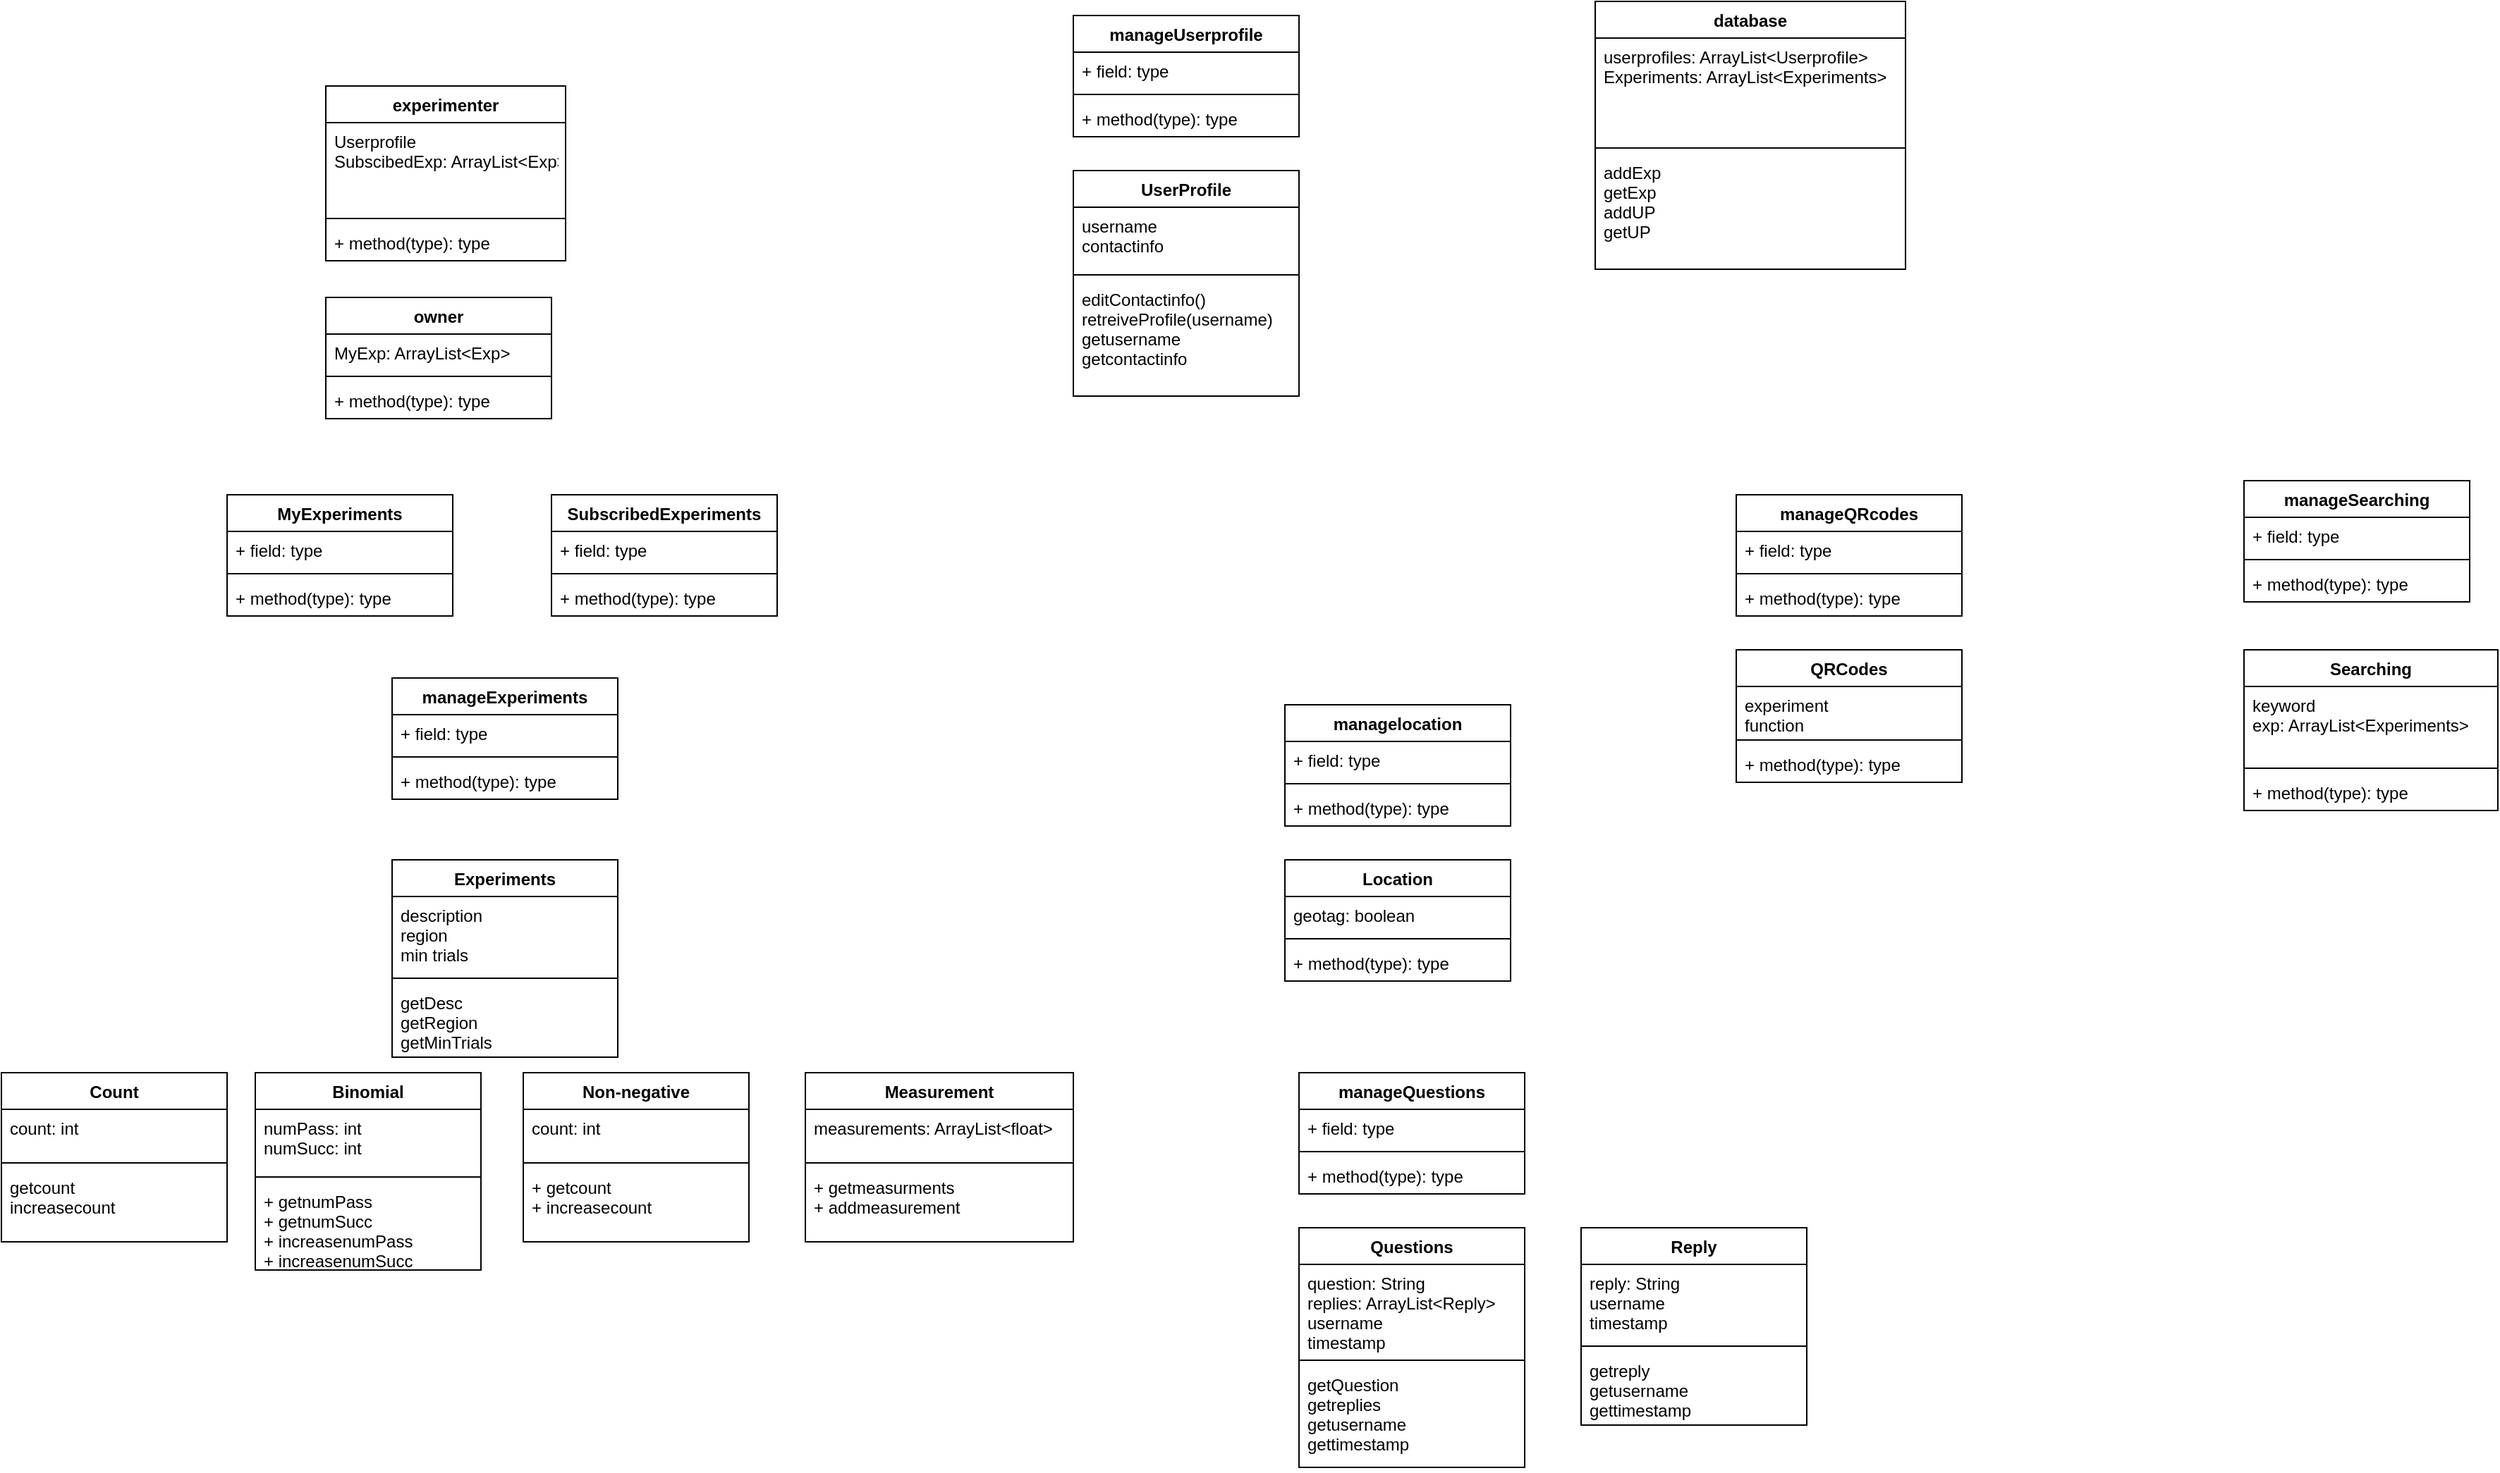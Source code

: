 <mxfile version="14.4.3" type="github">
  <diagram id="yepCzHvtdX3xB55wGidd" name="Page-1">
    <mxGraphModel dx="3530" dy="2028" grid="1" gridSize="10" guides="1" tooltips="1" connect="1" arrows="1" fold="1" page="1" pageScale="1" pageWidth="827" pageHeight="1169" math="0" shadow="0">
      <root>
        <mxCell id="0" />
        <mxCell id="1" parent="0" />
        <mxCell id="7KVoqgGcZLah461djpMc-2" value="MyExperiments" style="swimlane;fontStyle=1;align=center;verticalAlign=top;childLayout=stackLayout;horizontal=1;startSize=26;horizontalStack=0;resizeParent=1;resizeParentMax=0;resizeLast=0;collapsible=1;marginBottom=0;" parent="1" vertex="1">
          <mxGeometry x="-1050" y="240" width="160" height="86" as="geometry" />
        </mxCell>
        <mxCell id="7KVoqgGcZLah461djpMc-3" value="+ field: type" style="text;strokeColor=none;fillColor=none;align=left;verticalAlign=top;spacingLeft=4;spacingRight=4;overflow=hidden;rotatable=0;points=[[0,0.5],[1,0.5]];portConstraint=eastwest;" parent="7KVoqgGcZLah461djpMc-2" vertex="1">
          <mxGeometry y="26" width="160" height="26" as="geometry" />
        </mxCell>
        <mxCell id="7KVoqgGcZLah461djpMc-4" value="" style="line;strokeWidth=1;fillColor=none;align=left;verticalAlign=middle;spacingTop=-1;spacingLeft=3;spacingRight=3;rotatable=0;labelPosition=right;points=[];portConstraint=eastwest;" parent="7KVoqgGcZLah461djpMc-2" vertex="1">
          <mxGeometry y="52" width="160" height="8" as="geometry" />
        </mxCell>
        <mxCell id="7KVoqgGcZLah461djpMc-5" value="+ method(type): type" style="text;strokeColor=none;fillColor=none;align=left;verticalAlign=top;spacingLeft=4;spacingRight=4;overflow=hidden;rotatable=0;points=[[0,0.5],[1,0.5]];portConstraint=eastwest;" parent="7KVoqgGcZLah461djpMc-2" vertex="1">
          <mxGeometry y="60" width="160" height="26" as="geometry" />
        </mxCell>
        <mxCell id="x5aMZO5X17IFRvQZu0oh-9" value="SubscribedExperiments" style="swimlane;fontStyle=1;align=center;verticalAlign=top;childLayout=stackLayout;horizontal=1;startSize=26;horizontalStack=0;resizeParent=1;resizeParentMax=0;resizeLast=0;collapsible=1;marginBottom=0;" parent="1" vertex="1">
          <mxGeometry x="-820" y="240" width="160" height="86" as="geometry" />
        </mxCell>
        <mxCell id="x5aMZO5X17IFRvQZu0oh-10" value="+ field: type" style="text;strokeColor=none;fillColor=none;align=left;verticalAlign=top;spacingLeft=4;spacingRight=4;overflow=hidden;rotatable=0;points=[[0,0.5],[1,0.5]];portConstraint=eastwest;" parent="x5aMZO5X17IFRvQZu0oh-9" vertex="1">
          <mxGeometry y="26" width="160" height="26" as="geometry" />
        </mxCell>
        <mxCell id="x5aMZO5X17IFRvQZu0oh-11" value="" style="line;strokeWidth=1;fillColor=none;align=left;verticalAlign=middle;spacingTop=-1;spacingLeft=3;spacingRight=3;rotatable=0;labelPosition=right;points=[];portConstraint=eastwest;" parent="x5aMZO5X17IFRvQZu0oh-9" vertex="1">
          <mxGeometry y="52" width="160" height="8" as="geometry" />
        </mxCell>
        <mxCell id="x5aMZO5X17IFRvQZu0oh-12" value="+ method(type): type" style="text;strokeColor=none;fillColor=none;align=left;verticalAlign=top;spacingLeft=4;spacingRight=4;overflow=hidden;rotatable=0;points=[[0,0.5],[1,0.5]];portConstraint=eastwest;" parent="x5aMZO5X17IFRvQZu0oh-9" vertex="1">
          <mxGeometry y="60" width="160" height="26" as="geometry" />
        </mxCell>
        <mxCell id="nfZWOp2FpQI1pAX-LrRk-26" value="owner" style="swimlane;fontStyle=1;align=center;verticalAlign=top;childLayout=stackLayout;horizontal=1;startSize=26;horizontalStack=0;resizeParent=1;resizeParentMax=0;resizeLast=0;collapsible=1;marginBottom=0;" vertex="1" parent="1">
          <mxGeometry x="-980" y="100" width="160" height="86" as="geometry" />
        </mxCell>
        <mxCell id="nfZWOp2FpQI1pAX-LrRk-27" value="MyExp: ArrayList&lt;Exp&gt;" style="text;strokeColor=none;fillColor=none;align=left;verticalAlign=top;spacingLeft=4;spacingRight=4;overflow=hidden;rotatable=0;points=[[0,0.5],[1,0.5]];portConstraint=eastwest;" vertex="1" parent="nfZWOp2FpQI1pAX-LrRk-26">
          <mxGeometry y="26" width="160" height="26" as="geometry" />
        </mxCell>
        <mxCell id="nfZWOp2FpQI1pAX-LrRk-28" value="" style="line;strokeWidth=1;fillColor=none;align=left;verticalAlign=middle;spacingTop=-1;spacingLeft=3;spacingRight=3;rotatable=0;labelPosition=right;points=[];portConstraint=eastwest;" vertex="1" parent="nfZWOp2FpQI1pAX-LrRk-26">
          <mxGeometry y="52" width="160" height="8" as="geometry" />
        </mxCell>
        <mxCell id="nfZWOp2FpQI1pAX-LrRk-29" value="+ method(type): type" style="text;strokeColor=none;fillColor=none;align=left;verticalAlign=top;spacingLeft=4;spacingRight=4;overflow=hidden;rotatable=0;points=[[0,0.5],[1,0.5]];portConstraint=eastwest;" vertex="1" parent="nfZWOp2FpQI1pAX-LrRk-26">
          <mxGeometry y="60" width="160" height="26" as="geometry" />
        </mxCell>
        <mxCell id="nfZWOp2FpQI1pAX-LrRk-30" value="experimenter" style="swimlane;fontStyle=1;align=center;verticalAlign=top;childLayout=stackLayout;horizontal=1;startSize=26;horizontalStack=0;resizeParent=1;resizeParentMax=0;resizeLast=0;collapsible=1;marginBottom=0;" vertex="1" parent="1">
          <mxGeometry x="-980" y="-50" width="170" height="124" as="geometry" />
        </mxCell>
        <mxCell id="nfZWOp2FpQI1pAX-LrRk-31" value="Userprofile&#xa;SubscibedExp: ArrayList&lt;Exp&gt;&#xa;" style="text;strokeColor=none;fillColor=none;align=left;verticalAlign=top;spacingLeft=4;spacingRight=4;overflow=hidden;rotatable=0;points=[[0,0.5],[1,0.5]];portConstraint=eastwest;" vertex="1" parent="nfZWOp2FpQI1pAX-LrRk-30">
          <mxGeometry y="26" width="170" height="64" as="geometry" />
        </mxCell>
        <mxCell id="nfZWOp2FpQI1pAX-LrRk-32" value="" style="line;strokeWidth=1;fillColor=none;align=left;verticalAlign=middle;spacingTop=-1;spacingLeft=3;spacingRight=3;rotatable=0;labelPosition=right;points=[];portConstraint=eastwest;" vertex="1" parent="nfZWOp2FpQI1pAX-LrRk-30">
          <mxGeometry y="90" width="170" height="8" as="geometry" />
        </mxCell>
        <mxCell id="nfZWOp2FpQI1pAX-LrRk-33" value="+ method(type): type" style="text;strokeColor=none;fillColor=none;align=left;verticalAlign=top;spacingLeft=4;spacingRight=4;overflow=hidden;rotatable=0;points=[[0,0.5],[1,0.5]];portConstraint=eastwest;" vertex="1" parent="nfZWOp2FpQI1pAX-LrRk-30">
          <mxGeometry y="98" width="170" height="26" as="geometry" />
        </mxCell>
        <mxCell id="nfZWOp2FpQI1pAX-LrRk-67" value="Searching" style="swimlane;fontStyle=1;align=center;verticalAlign=top;childLayout=stackLayout;horizontal=1;startSize=26;horizontalStack=0;resizeParent=1;resizeParentMax=0;resizeLast=0;collapsible=1;marginBottom=0;" vertex="1" parent="1">
          <mxGeometry x="380" y="350" width="180" height="114" as="geometry" />
        </mxCell>
        <mxCell id="nfZWOp2FpQI1pAX-LrRk-68" value="keyword&#xa;exp: ArrayList&lt;Experiments&gt;" style="text;strokeColor=none;fillColor=none;align=left;verticalAlign=top;spacingLeft=4;spacingRight=4;overflow=hidden;rotatable=0;points=[[0,0.5],[1,0.5]];portConstraint=eastwest;" vertex="1" parent="nfZWOp2FpQI1pAX-LrRk-67">
          <mxGeometry y="26" width="180" height="54" as="geometry" />
        </mxCell>
        <mxCell id="nfZWOp2FpQI1pAX-LrRk-69" value="" style="line;strokeWidth=1;fillColor=none;align=left;verticalAlign=middle;spacingTop=-1;spacingLeft=3;spacingRight=3;rotatable=0;labelPosition=right;points=[];portConstraint=eastwest;" vertex="1" parent="nfZWOp2FpQI1pAX-LrRk-67">
          <mxGeometry y="80" width="180" height="8" as="geometry" />
        </mxCell>
        <mxCell id="nfZWOp2FpQI1pAX-LrRk-70" value="+ method(type): type" style="text;strokeColor=none;fillColor=none;align=left;verticalAlign=top;spacingLeft=4;spacingRight=4;overflow=hidden;rotatable=0;points=[[0,0.5],[1,0.5]];portConstraint=eastwest;" vertex="1" parent="nfZWOp2FpQI1pAX-LrRk-67">
          <mxGeometry y="88" width="180" height="26" as="geometry" />
        </mxCell>
        <mxCell id="nfZWOp2FpQI1pAX-LrRk-71" value="Location" style="swimlane;fontStyle=1;align=center;verticalAlign=top;childLayout=stackLayout;horizontal=1;startSize=26;horizontalStack=0;resizeParent=1;resizeParentMax=0;resizeLast=0;collapsible=1;marginBottom=0;" vertex="1" parent="1">
          <mxGeometry x="-300" y="499" width="160" height="86" as="geometry" />
        </mxCell>
        <mxCell id="nfZWOp2FpQI1pAX-LrRk-72" value="geotag: boolean" style="text;strokeColor=none;fillColor=none;align=left;verticalAlign=top;spacingLeft=4;spacingRight=4;overflow=hidden;rotatable=0;points=[[0,0.5],[1,0.5]];portConstraint=eastwest;" vertex="1" parent="nfZWOp2FpQI1pAX-LrRk-71">
          <mxGeometry y="26" width="160" height="26" as="geometry" />
        </mxCell>
        <mxCell id="nfZWOp2FpQI1pAX-LrRk-73" value="" style="line;strokeWidth=1;fillColor=none;align=left;verticalAlign=middle;spacingTop=-1;spacingLeft=3;spacingRight=3;rotatable=0;labelPosition=right;points=[];portConstraint=eastwest;" vertex="1" parent="nfZWOp2FpQI1pAX-LrRk-71">
          <mxGeometry y="52" width="160" height="8" as="geometry" />
        </mxCell>
        <mxCell id="nfZWOp2FpQI1pAX-LrRk-74" value="+ method(type): type" style="text;strokeColor=none;fillColor=none;align=left;verticalAlign=top;spacingLeft=4;spacingRight=4;overflow=hidden;rotatable=0;points=[[0,0.5],[1,0.5]];portConstraint=eastwest;" vertex="1" parent="nfZWOp2FpQI1pAX-LrRk-71">
          <mxGeometry y="60" width="160" height="26" as="geometry" />
        </mxCell>
        <mxCell id="nfZWOp2FpQI1pAX-LrRk-75" value="QRCodes" style="swimlane;fontStyle=1;align=center;verticalAlign=top;childLayout=stackLayout;horizontal=1;startSize=26;horizontalStack=0;resizeParent=1;resizeParentMax=0;resizeLast=0;collapsible=1;marginBottom=0;" vertex="1" parent="1">
          <mxGeometry x="20" y="350" width="160" height="94" as="geometry" />
        </mxCell>
        <mxCell id="nfZWOp2FpQI1pAX-LrRk-76" value="experiment&#xa;function" style="text;strokeColor=none;fillColor=none;align=left;verticalAlign=top;spacingLeft=4;spacingRight=4;overflow=hidden;rotatable=0;points=[[0,0.5],[1,0.5]];portConstraint=eastwest;" vertex="1" parent="nfZWOp2FpQI1pAX-LrRk-75">
          <mxGeometry y="26" width="160" height="34" as="geometry" />
        </mxCell>
        <mxCell id="nfZWOp2FpQI1pAX-LrRk-77" value="" style="line;strokeWidth=1;fillColor=none;align=left;verticalAlign=middle;spacingTop=-1;spacingLeft=3;spacingRight=3;rotatable=0;labelPosition=right;points=[];portConstraint=eastwest;" vertex="1" parent="nfZWOp2FpQI1pAX-LrRk-75">
          <mxGeometry y="60" width="160" height="8" as="geometry" />
        </mxCell>
        <mxCell id="nfZWOp2FpQI1pAX-LrRk-78" value="+ method(type): type" style="text;strokeColor=none;fillColor=none;align=left;verticalAlign=top;spacingLeft=4;spacingRight=4;overflow=hidden;rotatable=0;points=[[0,0.5],[1,0.5]];portConstraint=eastwest;" vertex="1" parent="nfZWOp2FpQI1pAX-LrRk-75">
          <mxGeometry y="68" width="160" height="26" as="geometry" />
        </mxCell>
        <mxCell id="nfZWOp2FpQI1pAX-LrRk-79" value="" style="group" vertex="1" connectable="0" parent="1">
          <mxGeometry x="-1210" y="370" width="870" height="480" as="geometry" />
        </mxCell>
        <mxCell id="nfZWOp2FpQI1pAX-LrRk-25" value="" style="group" vertex="1" connectable="0" parent="nfZWOp2FpQI1pAX-LrRk-79">
          <mxGeometry y="280" width="760" height="200" as="geometry" />
        </mxCell>
        <mxCell id="nfZWOp2FpQI1pAX-LrRk-5" value="Measurement" style="swimlane;fontStyle=1;align=center;verticalAlign=top;childLayout=stackLayout;horizontal=1;startSize=26;horizontalStack=0;resizeParent=1;resizeParentMax=0;resizeLast=0;collapsible=1;marginBottom=0;" vertex="1" parent="nfZWOp2FpQI1pAX-LrRk-25">
          <mxGeometry x="570" width="190" height="120" as="geometry" />
        </mxCell>
        <mxCell id="nfZWOp2FpQI1pAX-LrRk-6" value="measurements: ArrayList&lt;float&gt;" style="text;strokeColor=none;fillColor=none;align=left;verticalAlign=top;spacingLeft=4;spacingRight=4;overflow=hidden;rotatable=0;points=[[0,0.5],[1,0.5]];portConstraint=eastwest;" vertex="1" parent="nfZWOp2FpQI1pAX-LrRk-5">
          <mxGeometry y="26" width="190" height="34" as="geometry" />
        </mxCell>
        <mxCell id="nfZWOp2FpQI1pAX-LrRk-7" value="" style="line;strokeWidth=1;fillColor=none;align=left;verticalAlign=middle;spacingTop=-1;spacingLeft=3;spacingRight=3;rotatable=0;labelPosition=right;points=[];portConstraint=eastwest;" vertex="1" parent="nfZWOp2FpQI1pAX-LrRk-5">
          <mxGeometry y="60" width="190" height="8" as="geometry" />
        </mxCell>
        <mxCell id="nfZWOp2FpQI1pAX-LrRk-8" value="+ getmeasurments&#xa;+ addmeasurement" style="text;strokeColor=none;fillColor=none;align=left;verticalAlign=top;spacingLeft=4;spacingRight=4;overflow=hidden;rotatable=0;points=[[0,0.5],[1,0.5]];portConstraint=eastwest;" vertex="1" parent="nfZWOp2FpQI1pAX-LrRk-5">
          <mxGeometry y="68" width="190" height="52" as="geometry" />
        </mxCell>
        <mxCell id="nfZWOp2FpQI1pAX-LrRk-9" value="Non-negative" style="swimlane;fontStyle=1;align=center;verticalAlign=top;childLayout=stackLayout;horizontal=1;startSize=26;horizontalStack=0;resizeParent=1;resizeParentMax=0;resizeLast=0;collapsible=1;marginBottom=0;" vertex="1" parent="nfZWOp2FpQI1pAX-LrRk-25">
          <mxGeometry x="370" width="160" height="120" as="geometry" />
        </mxCell>
        <mxCell id="nfZWOp2FpQI1pAX-LrRk-10" value="count: int" style="text;strokeColor=none;fillColor=none;align=left;verticalAlign=top;spacingLeft=4;spacingRight=4;overflow=hidden;rotatable=0;points=[[0,0.5],[1,0.5]];portConstraint=eastwest;" vertex="1" parent="nfZWOp2FpQI1pAX-LrRk-9">
          <mxGeometry y="26" width="160" height="34" as="geometry" />
        </mxCell>
        <mxCell id="nfZWOp2FpQI1pAX-LrRk-11" value="" style="line;strokeWidth=1;fillColor=none;align=left;verticalAlign=middle;spacingTop=-1;spacingLeft=3;spacingRight=3;rotatable=0;labelPosition=right;points=[];portConstraint=eastwest;" vertex="1" parent="nfZWOp2FpQI1pAX-LrRk-9">
          <mxGeometry y="60" width="160" height="8" as="geometry" />
        </mxCell>
        <mxCell id="nfZWOp2FpQI1pAX-LrRk-12" value="+ getcount&#xa;+ increasecount" style="text;strokeColor=none;fillColor=none;align=left;verticalAlign=top;spacingLeft=4;spacingRight=4;overflow=hidden;rotatable=0;points=[[0,0.5],[1,0.5]];portConstraint=eastwest;" vertex="1" parent="nfZWOp2FpQI1pAX-LrRk-9">
          <mxGeometry y="68" width="160" height="52" as="geometry" />
        </mxCell>
        <mxCell id="nfZWOp2FpQI1pAX-LrRk-13" value="Binomial" style="swimlane;fontStyle=1;align=center;verticalAlign=top;childLayout=stackLayout;horizontal=1;startSize=26;horizontalStack=0;resizeParent=1;resizeParentMax=0;resizeLast=0;collapsible=1;marginBottom=0;" vertex="1" parent="nfZWOp2FpQI1pAX-LrRk-25">
          <mxGeometry x="180" width="160" height="140" as="geometry" />
        </mxCell>
        <mxCell id="nfZWOp2FpQI1pAX-LrRk-14" value="numPass: int&#xa;numSucc: int" style="text;strokeColor=none;fillColor=none;align=left;verticalAlign=top;spacingLeft=4;spacingRight=4;overflow=hidden;rotatable=0;points=[[0,0.5],[1,0.5]];portConstraint=eastwest;" vertex="1" parent="nfZWOp2FpQI1pAX-LrRk-13">
          <mxGeometry y="26" width="160" height="44" as="geometry" />
        </mxCell>
        <mxCell id="nfZWOp2FpQI1pAX-LrRk-15" value="" style="line;strokeWidth=1;fillColor=none;align=left;verticalAlign=middle;spacingTop=-1;spacingLeft=3;spacingRight=3;rotatable=0;labelPosition=right;points=[];portConstraint=eastwest;" vertex="1" parent="nfZWOp2FpQI1pAX-LrRk-13">
          <mxGeometry y="70" width="160" height="8" as="geometry" />
        </mxCell>
        <mxCell id="nfZWOp2FpQI1pAX-LrRk-16" value="+ getnumPass&#xa;+ getnumSucc&#xa;+ increasenumPass&#xa;+ increasenumSucc" style="text;strokeColor=none;fillColor=none;align=left;verticalAlign=top;spacingLeft=4;spacingRight=4;overflow=hidden;rotatable=0;points=[[0,0.5],[1,0.5]];portConstraint=eastwest;" vertex="1" parent="nfZWOp2FpQI1pAX-LrRk-13">
          <mxGeometry y="78" width="160" height="62" as="geometry" />
        </mxCell>
        <mxCell id="nfZWOp2FpQI1pAX-LrRk-17" value="Count" style="swimlane;fontStyle=1;align=center;verticalAlign=top;childLayout=stackLayout;horizontal=1;startSize=26;horizontalStack=0;resizeParent=1;resizeParentMax=0;resizeLast=0;collapsible=1;marginBottom=0;" vertex="1" parent="nfZWOp2FpQI1pAX-LrRk-25">
          <mxGeometry width="160" height="120" as="geometry" />
        </mxCell>
        <mxCell id="nfZWOp2FpQI1pAX-LrRk-18" value="count: int" style="text;strokeColor=none;fillColor=none;align=left;verticalAlign=top;spacingLeft=4;spacingRight=4;overflow=hidden;rotatable=0;points=[[0,0.5],[1,0.5]];portConstraint=eastwest;" vertex="1" parent="nfZWOp2FpQI1pAX-LrRk-17">
          <mxGeometry y="26" width="160" height="34" as="geometry" />
        </mxCell>
        <mxCell id="nfZWOp2FpQI1pAX-LrRk-19" value="" style="line;strokeWidth=1;fillColor=none;align=left;verticalAlign=middle;spacingTop=-1;spacingLeft=3;spacingRight=3;rotatable=0;labelPosition=right;points=[];portConstraint=eastwest;" vertex="1" parent="nfZWOp2FpQI1pAX-LrRk-17">
          <mxGeometry y="60" width="160" height="8" as="geometry" />
        </mxCell>
        <mxCell id="nfZWOp2FpQI1pAX-LrRk-20" value="getcount&#xa;increasecount" style="text;strokeColor=none;fillColor=none;align=left;verticalAlign=top;spacingLeft=4;spacingRight=4;overflow=hidden;rotatable=0;points=[[0,0.5],[1,0.5]];portConstraint=eastwest;" vertex="1" parent="nfZWOp2FpQI1pAX-LrRk-17">
          <mxGeometry y="68" width="160" height="52" as="geometry" />
        </mxCell>
        <mxCell id="nfZWOp2FpQI1pAX-LrRk-55" value="Experiments" style="swimlane;fontStyle=1;align=center;verticalAlign=top;childLayout=stackLayout;horizontal=1;startSize=26;horizontalStack=0;resizeParent=1;resizeParentMax=0;resizeLast=0;collapsible=1;marginBottom=0;" vertex="1" parent="nfZWOp2FpQI1pAX-LrRk-79">
          <mxGeometry x="277" y="129" width="160" height="140" as="geometry" />
        </mxCell>
        <mxCell id="nfZWOp2FpQI1pAX-LrRk-56" value="description&#xa;region&#xa;min trials" style="text;strokeColor=none;fillColor=none;align=left;verticalAlign=top;spacingLeft=4;spacingRight=4;overflow=hidden;rotatable=0;points=[[0,0.5],[1,0.5]];portConstraint=eastwest;" vertex="1" parent="nfZWOp2FpQI1pAX-LrRk-55">
          <mxGeometry y="26" width="160" height="54" as="geometry" />
        </mxCell>
        <mxCell id="nfZWOp2FpQI1pAX-LrRk-57" value="" style="line;strokeWidth=1;fillColor=none;align=left;verticalAlign=middle;spacingTop=-1;spacingLeft=3;spacingRight=3;rotatable=0;labelPosition=right;points=[];portConstraint=eastwest;" vertex="1" parent="nfZWOp2FpQI1pAX-LrRk-55">
          <mxGeometry y="80" width="160" height="8" as="geometry" />
        </mxCell>
        <mxCell id="nfZWOp2FpQI1pAX-LrRk-58" value="getDesc&#xa;getRegion&#xa;getMinTrials" style="text;strokeColor=none;fillColor=none;align=left;verticalAlign=top;spacingLeft=4;spacingRight=4;overflow=hidden;rotatable=0;points=[[0,0.5],[1,0.5]];portConstraint=eastwest;" vertex="1" parent="nfZWOp2FpQI1pAX-LrRk-55">
          <mxGeometry y="88" width="160" height="52" as="geometry" />
        </mxCell>
        <mxCell id="nfZWOp2FpQI1pAX-LrRk-34" value="manageExperiments" style="swimlane;fontStyle=1;align=center;verticalAlign=top;childLayout=stackLayout;horizontal=1;startSize=26;horizontalStack=0;resizeParent=1;resizeParentMax=0;resizeLast=0;collapsible=1;marginBottom=0;" vertex="1" parent="nfZWOp2FpQI1pAX-LrRk-79">
          <mxGeometry x="277" width="160" height="86" as="geometry" />
        </mxCell>
        <mxCell id="nfZWOp2FpQI1pAX-LrRk-35" value="+ field: type" style="text;strokeColor=none;fillColor=none;align=left;verticalAlign=top;spacingLeft=4;spacingRight=4;overflow=hidden;rotatable=0;points=[[0,0.5],[1,0.5]];portConstraint=eastwest;" vertex="1" parent="nfZWOp2FpQI1pAX-LrRk-34">
          <mxGeometry y="26" width="160" height="26" as="geometry" />
        </mxCell>
        <mxCell id="nfZWOp2FpQI1pAX-LrRk-36" value="" style="line;strokeWidth=1;fillColor=none;align=left;verticalAlign=middle;spacingTop=-1;spacingLeft=3;spacingRight=3;rotatable=0;labelPosition=right;points=[];portConstraint=eastwest;" vertex="1" parent="nfZWOp2FpQI1pAX-LrRk-34">
          <mxGeometry y="52" width="160" height="8" as="geometry" />
        </mxCell>
        <mxCell id="nfZWOp2FpQI1pAX-LrRk-37" value="+ method(type): type" style="text;strokeColor=none;fillColor=none;align=left;verticalAlign=top;spacingLeft=4;spacingRight=4;overflow=hidden;rotatable=0;points=[[0,0.5],[1,0.5]];portConstraint=eastwest;" vertex="1" parent="nfZWOp2FpQI1pAX-LrRk-34">
          <mxGeometry y="60" width="160" height="26" as="geometry" />
        </mxCell>
        <mxCell id="nfZWOp2FpQI1pAX-LrRk-84" value="" style="group" vertex="1" connectable="0" parent="1">
          <mxGeometry x="-450" y="-100" width="160" height="270" as="geometry" />
        </mxCell>
        <mxCell id="nfZWOp2FpQI1pAX-LrRk-46" value="manageUserprofile" style="swimlane;fontStyle=1;align=center;verticalAlign=top;childLayout=stackLayout;horizontal=1;startSize=26;horizontalStack=0;resizeParent=1;resizeParentMax=0;resizeLast=0;collapsible=1;marginBottom=0;" vertex="1" parent="nfZWOp2FpQI1pAX-LrRk-84">
          <mxGeometry width="160" height="86" as="geometry" />
        </mxCell>
        <mxCell id="nfZWOp2FpQI1pAX-LrRk-47" value="+ field: type" style="text;strokeColor=none;fillColor=none;align=left;verticalAlign=top;spacingLeft=4;spacingRight=4;overflow=hidden;rotatable=0;points=[[0,0.5],[1,0.5]];portConstraint=eastwest;" vertex="1" parent="nfZWOp2FpQI1pAX-LrRk-46">
          <mxGeometry y="26" width="160" height="26" as="geometry" />
        </mxCell>
        <mxCell id="nfZWOp2FpQI1pAX-LrRk-48" value="" style="line;strokeWidth=1;fillColor=none;align=left;verticalAlign=middle;spacingTop=-1;spacingLeft=3;spacingRight=3;rotatable=0;labelPosition=right;points=[];portConstraint=eastwest;" vertex="1" parent="nfZWOp2FpQI1pAX-LrRk-46">
          <mxGeometry y="52" width="160" height="8" as="geometry" />
        </mxCell>
        <mxCell id="nfZWOp2FpQI1pAX-LrRk-49" value="+ method(type): type" style="text;strokeColor=none;fillColor=none;align=left;verticalAlign=top;spacingLeft=4;spacingRight=4;overflow=hidden;rotatable=0;points=[[0,0.5],[1,0.5]];portConstraint=eastwest;" vertex="1" parent="nfZWOp2FpQI1pAX-LrRk-46">
          <mxGeometry y="60" width="160" height="26" as="geometry" />
        </mxCell>
        <mxCell id="nfZWOp2FpQI1pAX-LrRk-63" value="UserProfile" style="swimlane;fontStyle=1;align=center;verticalAlign=top;childLayout=stackLayout;horizontal=1;startSize=26;horizontalStack=0;resizeParent=1;resizeParentMax=0;resizeLast=0;collapsible=1;marginBottom=0;" vertex="1" parent="nfZWOp2FpQI1pAX-LrRk-84">
          <mxGeometry y="110" width="160" height="160" as="geometry" />
        </mxCell>
        <mxCell id="nfZWOp2FpQI1pAX-LrRk-64" value="username&#xa;contactinfo" style="text;strokeColor=none;fillColor=none;align=left;verticalAlign=top;spacingLeft=4;spacingRight=4;overflow=hidden;rotatable=0;points=[[0,0.5],[1,0.5]];portConstraint=eastwest;" vertex="1" parent="nfZWOp2FpQI1pAX-LrRk-63">
          <mxGeometry y="26" width="160" height="44" as="geometry" />
        </mxCell>
        <mxCell id="nfZWOp2FpQI1pAX-LrRk-65" value="" style="line;strokeWidth=1;fillColor=none;align=left;verticalAlign=middle;spacingTop=-1;spacingLeft=3;spacingRight=3;rotatable=0;labelPosition=right;points=[];portConstraint=eastwest;" vertex="1" parent="nfZWOp2FpQI1pAX-LrRk-63">
          <mxGeometry y="70" width="160" height="8" as="geometry" />
        </mxCell>
        <mxCell id="nfZWOp2FpQI1pAX-LrRk-66" value="editContactinfo()&#xa;retreiveProfile(username)&#xa;getusername&#xa;getcontactinfo" style="text;strokeColor=none;fillColor=none;align=left;verticalAlign=top;spacingLeft=4;spacingRight=4;overflow=hidden;rotatable=0;points=[[0,0.5],[1,0.5]];portConstraint=eastwest;" vertex="1" parent="nfZWOp2FpQI1pAX-LrRk-63">
          <mxGeometry y="78" width="160" height="82" as="geometry" />
        </mxCell>
        <mxCell id="nfZWOp2FpQI1pAX-LrRk-85" value="" style="group" vertex="1" connectable="0" parent="1">
          <mxGeometry x="-290" y="650" width="360" height="280" as="geometry" />
        </mxCell>
        <mxCell id="nfZWOp2FpQI1pAX-LrRk-59" value="Questions" style="swimlane;fontStyle=1;align=center;verticalAlign=top;childLayout=stackLayout;horizontal=1;startSize=26;horizontalStack=0;resizeParent=1;resizeParentMax=0;resizeLast=0;collapsible=1;marginBottom=0;" vertex="1" parent="nfZWOp2FpQI1pAX-LrRk-85">
          <mxGeometry y="110" width="160" height="170" as="geometry" />
        </mxCell>
        <mxCell id="nfZWOp2FpQI1pAX-LrRk-60" value="question: String&#xa;replies: ArrayList&lt;Reply&gt;&#xa;username&#xa;timestamp" style="text;strokeColor=none;fillColor=none;align=left;verticalAlign=top;spacingLeft=4;spacingRight=4;overflow=hidden;rotatable=0;points=[[0,0.5],[1,0.5]];portConstraint=eastwest;" vertex="1" parent="nfZWOp2FpQI1pAX-LrRk-59">
          <mxGeometry y="26" width="160" height="64" as="geometry" />
        </mxCell>
        <mxCell id="nfZWOp2FpQI1pAX-LrRk-61" value="" style="line;strokeWidth=1;fillColor=none;align=left;verticalAlign=middle;spacingTop=-1;spacingLeft=3;spacingRight=3;rotatable=0;labelPosition=right;points=[];portConstraint=eastwest;" vertex="1" parent="nfZWOp2FpQI1pAX-LrRk-59">
          <mxGeometry y="90" width="160" height="8" as="geometry" />
        </mxCell>
        <mxCell id="nfZWOp2FpQI1pAX-LrRk-62" value="getQuestion&#xa;getreplies&#xa;getusername&#xa;gettimestamp" style="text;strokeColor=none;fillColor=none;align=left;verticalAlign=top;spacingLeft=4;spacingRight=4;overflow=hidden;rotatable=0;points=[[0,0.5],[1,0.5]];portConstraint=eastwest;" vertex="1" parent="nfZWOp2FpQI1pAX-LrRk-59">
          <mxGeometry y="98" width="160" height="72" as="geometry" />
        </mxCell>
        <mxCell id="nfZWOp2FpQI1pAX-LrRk-38" value="manageQuestions" style="swimlane;fontStyle=1;align=center;verticalAlign=top;childLayout=stackLayout;horizontal=1;startSize=26;horizontalStack=0;resizeParent=1;resizeParentMax=0;resizeLast=0;collapsible=1;marginBottom=0;" vertex="1" parent="nfZWOp2FpQI1pAX-LrRk-85">
          <mxGeometry width="160" height="86" as="geometry" />
        </mxCell>
        <mxCell id="nfZWOp2FpQI1pAX-LrRk-39" value="+ field: type" style="text;strokeColor=none;fillColor=none;align=left;verticalAlign=top;spacingLeft=4;spacingRight=4;overflow=hidden;rotatable=0;points=[[0,0.5],[1,0.5]];portConstraint=eastwest;" vertex="1" parent="nfZWOp2FpQI1pAX-LrRk-38">
          <mxGeometry y="26" width="160" height="26" as="geometry" />
        </mxCell>
        <mxCell id="nfZWOp2FpQI1pAX-LrRk-40" value="" style="line;strokeWidth=1;fillColor=none;align=left;verticalAlign=middle;spacingTop=-1;spacingLeft=3;spacingRight=3;rotatable=0;labelPosition=right;points=[];portConstraint=eastwest;" vertex="1" parent="nfZWOp2FpQI1pAX-LrRk-38">
          <mxGeometry y="52" width="160" height="8" as="geometry" />
        </mxCell>
        <mxCell id="nfZWOp2FpQI1pAX-LrRk-41" value="+ method(type): type" style="text;strokeColor=none;fillColor=none;align=left;verticalAlign=top;spacingLeft=4;spacingRight=4;overflow=hidden;rotatable=0;points=[[0,0.5],[1,0.5]];portConstraint=eastwest;" vertex="1" parent="nfZWOp2FpQI1pAX-LrRk-38">
          <mxGeometry y="60" width="160" height="26" as="geometry" />
        </mxCell>
        <mxCell id="nfZWOp2FpQI1pAX-LrRk-80" value="Reply" style="swimlane;fontStyle=1;align=center;verticalAlign=top;childLayout=stackLayout;horizontal=1;startSize=26;horizontalStack=0;resizeParent=1;resizeParentMax=0;resizeLast=0;collapsible=1;marginBottom=0;" vertex="1" parent="nfZWOp2FpQI1pAX-LrRk-85">
          <mxGeometry x="200" y="110" width="160" height="140" as="geometry" />
        </mxCell>
        <mxCell id="nfZWOp2FpQI1pAX-LrRk-81" value="reply: String&#xa;username&#xa;timestamp" style="text;strokeColor=none;fillColor=none;align=left;verticalAlign=top;spacingLeft=4;spacingRight=4;overflow=hidden;rotatable=0;points=[[0,0.5],[1,0.5]];portConstraint=eastwest;" vertex="1" parent="nfZWOp2FpQI1pAX-LrRk-80">
          <mxGeometry y="26" width="160" height="54" as="geometry" />
        </mxCell>
        <mxCell id="nfZWOp2FpQI1pAX-LrRk-82" value="" style="line;strokeWidth=1;fillColor=none;align=left;verticalAlign=middle;spacingTop=-1;spacingLeft=3;spacingRight=3;rotatable=0;labelPosition=right;points=[];portConstraint=eastwest;" vertex="1" parent="nfZWOp2FpQI1pAX-LrRk-80">
          <mxGeometry y="80" width="160" height="8" as="geometry" />
        </mxCell>
        <mxCell id="nfZWOp2FpQI1pAX-LrRk-83" value="getreply&#xa;getusername&#xa;gettimestamp" style="text;strokeColor=none;fillColor=none;align=left;verticalAlign=top;spacingLeft=4;spacingRight=4;overflow=hidden;rotatable=0;points=[[0,0.5],[1,0.5]];portConstraint=eastwest;" vertex="1" parent="nfZWOp2FpQI1pAX-LrRk-80">
          <mxGeometry y="88" width="160" height="52" as="geometry" />
        </mxCell>
        <mxCell id="nfZWOp2FpQI1pAX-LrRk-42" value="manageQRcodes" style="swimlane;fontStyle=1;align=center;verticalAlign=top;childLayout=stackLayout;horizontal=1;startSize=26;horizontalStack=0;resizeParent=1;resizeParentMax=0;resizeLast=0;collapsible=1;marginBottom=0;" vertex="1" parent="1">
          <mxGeometry x="20" y="240" width="160" height="86" as="geometry" />
        </mxCell>
        <mxCell id="nfZWOp2FpQI1pAX-LrRk-43" value="+ field: type" style="text;strokeColor=none;fillColor=none;align=left;verticalAlign=top;spacingLeft=4;spacingRight=4;overflow=hidden;rotatable=0;points=[[0,0.5],[1,0.5]];portConstraint=eastwest;" vertex="1" parent="nfZWOp2FpQI1pAX-LrRk-42">
          <mxGeometry y="26" width="160" height="26" as="geometry" />
        </mxCell>
        <mxCell id="nfZWOp2FpQI1pAX-LrRk-44" value="" style="line;strokeWidth=1;fillColor=none;align=left;verticalAlign=middle;spacingTop=-1;spacingLeft=3;spacingRight=3;rotatable=0;labelPosition=right;points=[];portConstraint=eastwest;" vertex="1" parent="nfZWOp2FpQI1pAX-LrRk-42">
          <mxGeometry y="52" width="160" height="8" as="geometry" />
        </mxCell>
        <mxCell id="nfZWOp2FpQI1pAX-LrRk-45" value="+ method(type): type" style="text;strokeColor=none;fillColor=none;align=left;verticalAlign=top;spacingLeft=4;spacingRight=4;overflow=hidden;rotatable=0;points=[[0,0.5],[1,0.5]];portConstraint=eastwest;" vertex="1" parent="nfZWOp2FpQI1pAX-LrRk-42">
          <mxGeometry y="60" width="160" height="26" as="geometry" />
        </mxCell>
        <mxCell id="nfZWOp2FpQI1pAX-LrRk-50" value="managelocation" style="swimlane;fontStyle=1;align=center;verticalAlign=top;childLayout=stackLayout;horizontal=1;startSize=26;horizontalStack=0;resizeParent=1;resizeParentMax=0;resizeLast=0;collapsible=1;marginBottom=0;" vertex="1" parent="1">
          <mxGeometry x="-300" y="389" width="160" height="86" as="geometry" />
        </mxCell>
        <mxCell id="nfZWOp2FpQI1pAX-LrRk-51" value="+ field: type" style="text;strokeColor=none;fillColor=none;align=left;verticalAlign=top;spacingLeft=4;spacingRight=4;overflow=hidden;rotatable=0;points=[[0,0.5],[1,0.5]];portConstraint=eastwest;" vertex="1" parent="nfZWOp2FpQI1pAX-LrRk-50">
          <mxGeometry y="26" width="160" height="26" as="geometry" />
        </mxCell>
        <mxCell id="nfZWOp2FpQI1pAX-LrRk-52" value="" style="line;strokeWidth=1;fillColor=none;align=left;verticalAlign=middle;spacingTop=-1;spacingLeft=3;spacingRight=3;rotatable=0;labelPosition=right;points=[];portConstraint=eastwest;" vertex="1" parent="nfZWOp2FpQI1pAX-LrRk-50">
          <mxGeometry y="52" width="160" height="8" as="geometry" />
        </mxCell>
        <mxCell id="nfZWOp2FpQI1pAX-LrRk-53" value="+ method(type): type" style="text;strokeColor=none;fillColor=none;align=left;verticalAlign=top;spacingLeft=4;spacingRight=4;overflow=hidden;rotatable=0;points=[[0,0.5],[1,0.5]];portConstraint=eastwest;" vertex="1" parent="nfZWOp2FpQI1pAX-LrRk-50">
          <mxGeometry y="60" width="160" height="26" as="geometry" />
        </mxCell>
        <mxCell id="x5aMZO5X17IFRvQZu0oh-5" value="manageSearching" style="swimlane;fontStyle=1;align=center;verticalAlign=top;childLayout=stackLayout;horizontal=1;startSize=26;horizontalStack=0;resizeParent=1;resizeParentMax=0;resizeLast=0;collapsible=1;marginBottom=0;" parent="1" vertex="1">
          <mxGeometry x="380" y="230" width="160" height="86" as="geometry" />
        </mxCell>
        <mxCell id="x5aMZO5X17IFRvQZu0oh-6" value="+ field: type" style="text;strokeColor=none;fillColor=none;align=left;verticalAlign=top;spacingLeft=4;spacingRight=4;overflow=hidden;rotatable=0;points=[[0,0.5],[1,0.5]];portConstraint=eastwest;" parent="x5aMZO5X17IFRvQZu0oh-5" vertex="1">
          <mxGeometry y="26" width="160" height="26" as="geometry" />
        </mxCell>
        <mxCell id="x5aMZO5X17IFRvQZu0oh-7" value="" style="line;strokeWidth=1;fillColor=none;align=left;verticalAlign=middle;spacingTop=-1;spacingLeft=3;spacingRight=3;rotatable=0;labelPosition=right;points=[];portConstraint=eastwest;" parent="x5aMZO5X17IFRvQZu0oh-5" vertex="1">
          <mxGeometry y="52" width="160" height="8" as="geometry" />
        </mxCell>
        <mxCell id="x5aMZO5X17IFRvQZu0oh-8" value="+ method(type): type" style="text;strokeColor=none;fillColor=none;align=left;verticalAlign=top;spacingLeft=4;spacingRight=4;overflow=hidden;rotatable=0;points=[[0,0.5],[1,0.5]];portConstraint=eastwest;" parent="x5aMZO5X17IFRvQZu0oh-5" vertex="1">
          <mxGeometry y="60" width="160" height="26" as="geometry" />
        </mxCell>
        <mxCell id="nfZWOp2FpQI1pAX-LrRk-86" value="database" style="swimlane;fontStyle=1;align=center;verticalAlign=top;childLayout=stackLayout;horizontal=1;startSize=26;horizontalStack=0;resizeParent=1;resizeParentMax=0;resizeLast=0;collapsible=1;marginBottom=0;" vertex="1" parent="1">
          <mxGeometry x="-80" y="-110" width="220" height="190" as="geometry" />
        </mxCell>
        <mxCell id="nfZWOp2FpQI1pAX-LrRk-87" value="userprofiles: ArrayList&lt;Userprofile&gt;&#xa;Experiments: ArrayList&lt;Experiments&gt;" style="text;strokeColor=none;fillColor=none;align=left;verticalAlign=top;spacingLeft=4;spacingRight=4;overflow=hidden;rotatable=0;points=[[0,0.5],[1,0.5]];portConstraint=eastwest;" vertex="1" parent="nfZWOp2FpQI1pAX-LrRk-86">
          <mxGeometry y="26" width="220" height="74" as="geometry" />
        </mxCell>
        <mxCell id="nfZWOp2FpQI1pAX-LrRk-88" value="" style="line;strokeWidth=1;fillColor=none;align=left;verticalAlign=middle;spacingTop=-1;spacingLeft=3;spacingRight=3;rotatable=0;labelPosition=right;points=[];portConstraint=eastwest;" vertex="1" parent="nfZWOp2FpQI1pAX-LrRk-86">
          <mxGeometry y="100" width="220" height="8" as="geometry" />
        </mxCell>
        <mxCell id="nfZWOp2FpQI1pAX-LrRk-89" value="addExp&#xa;getExp&#xa;addUP&#xa;getUP" style="text;strokeColor=none;fillColor=none;align=left;verticalAlign=top;spacingLeft=4;spacingRight=4;overflow=hidden;rotatable=0;points=[[0,0.5],[1,0.5]];portConstraint=eastwest;" vertex="1" parent="nfZWOp2FpQI1pAX-LrRk-86">
          <mxGeometry y="108" width="220" height="82" as="geometry" />
        </mxCell>
      </root>
    </mxGraphModel>
  </diagram>
</mxfile>
